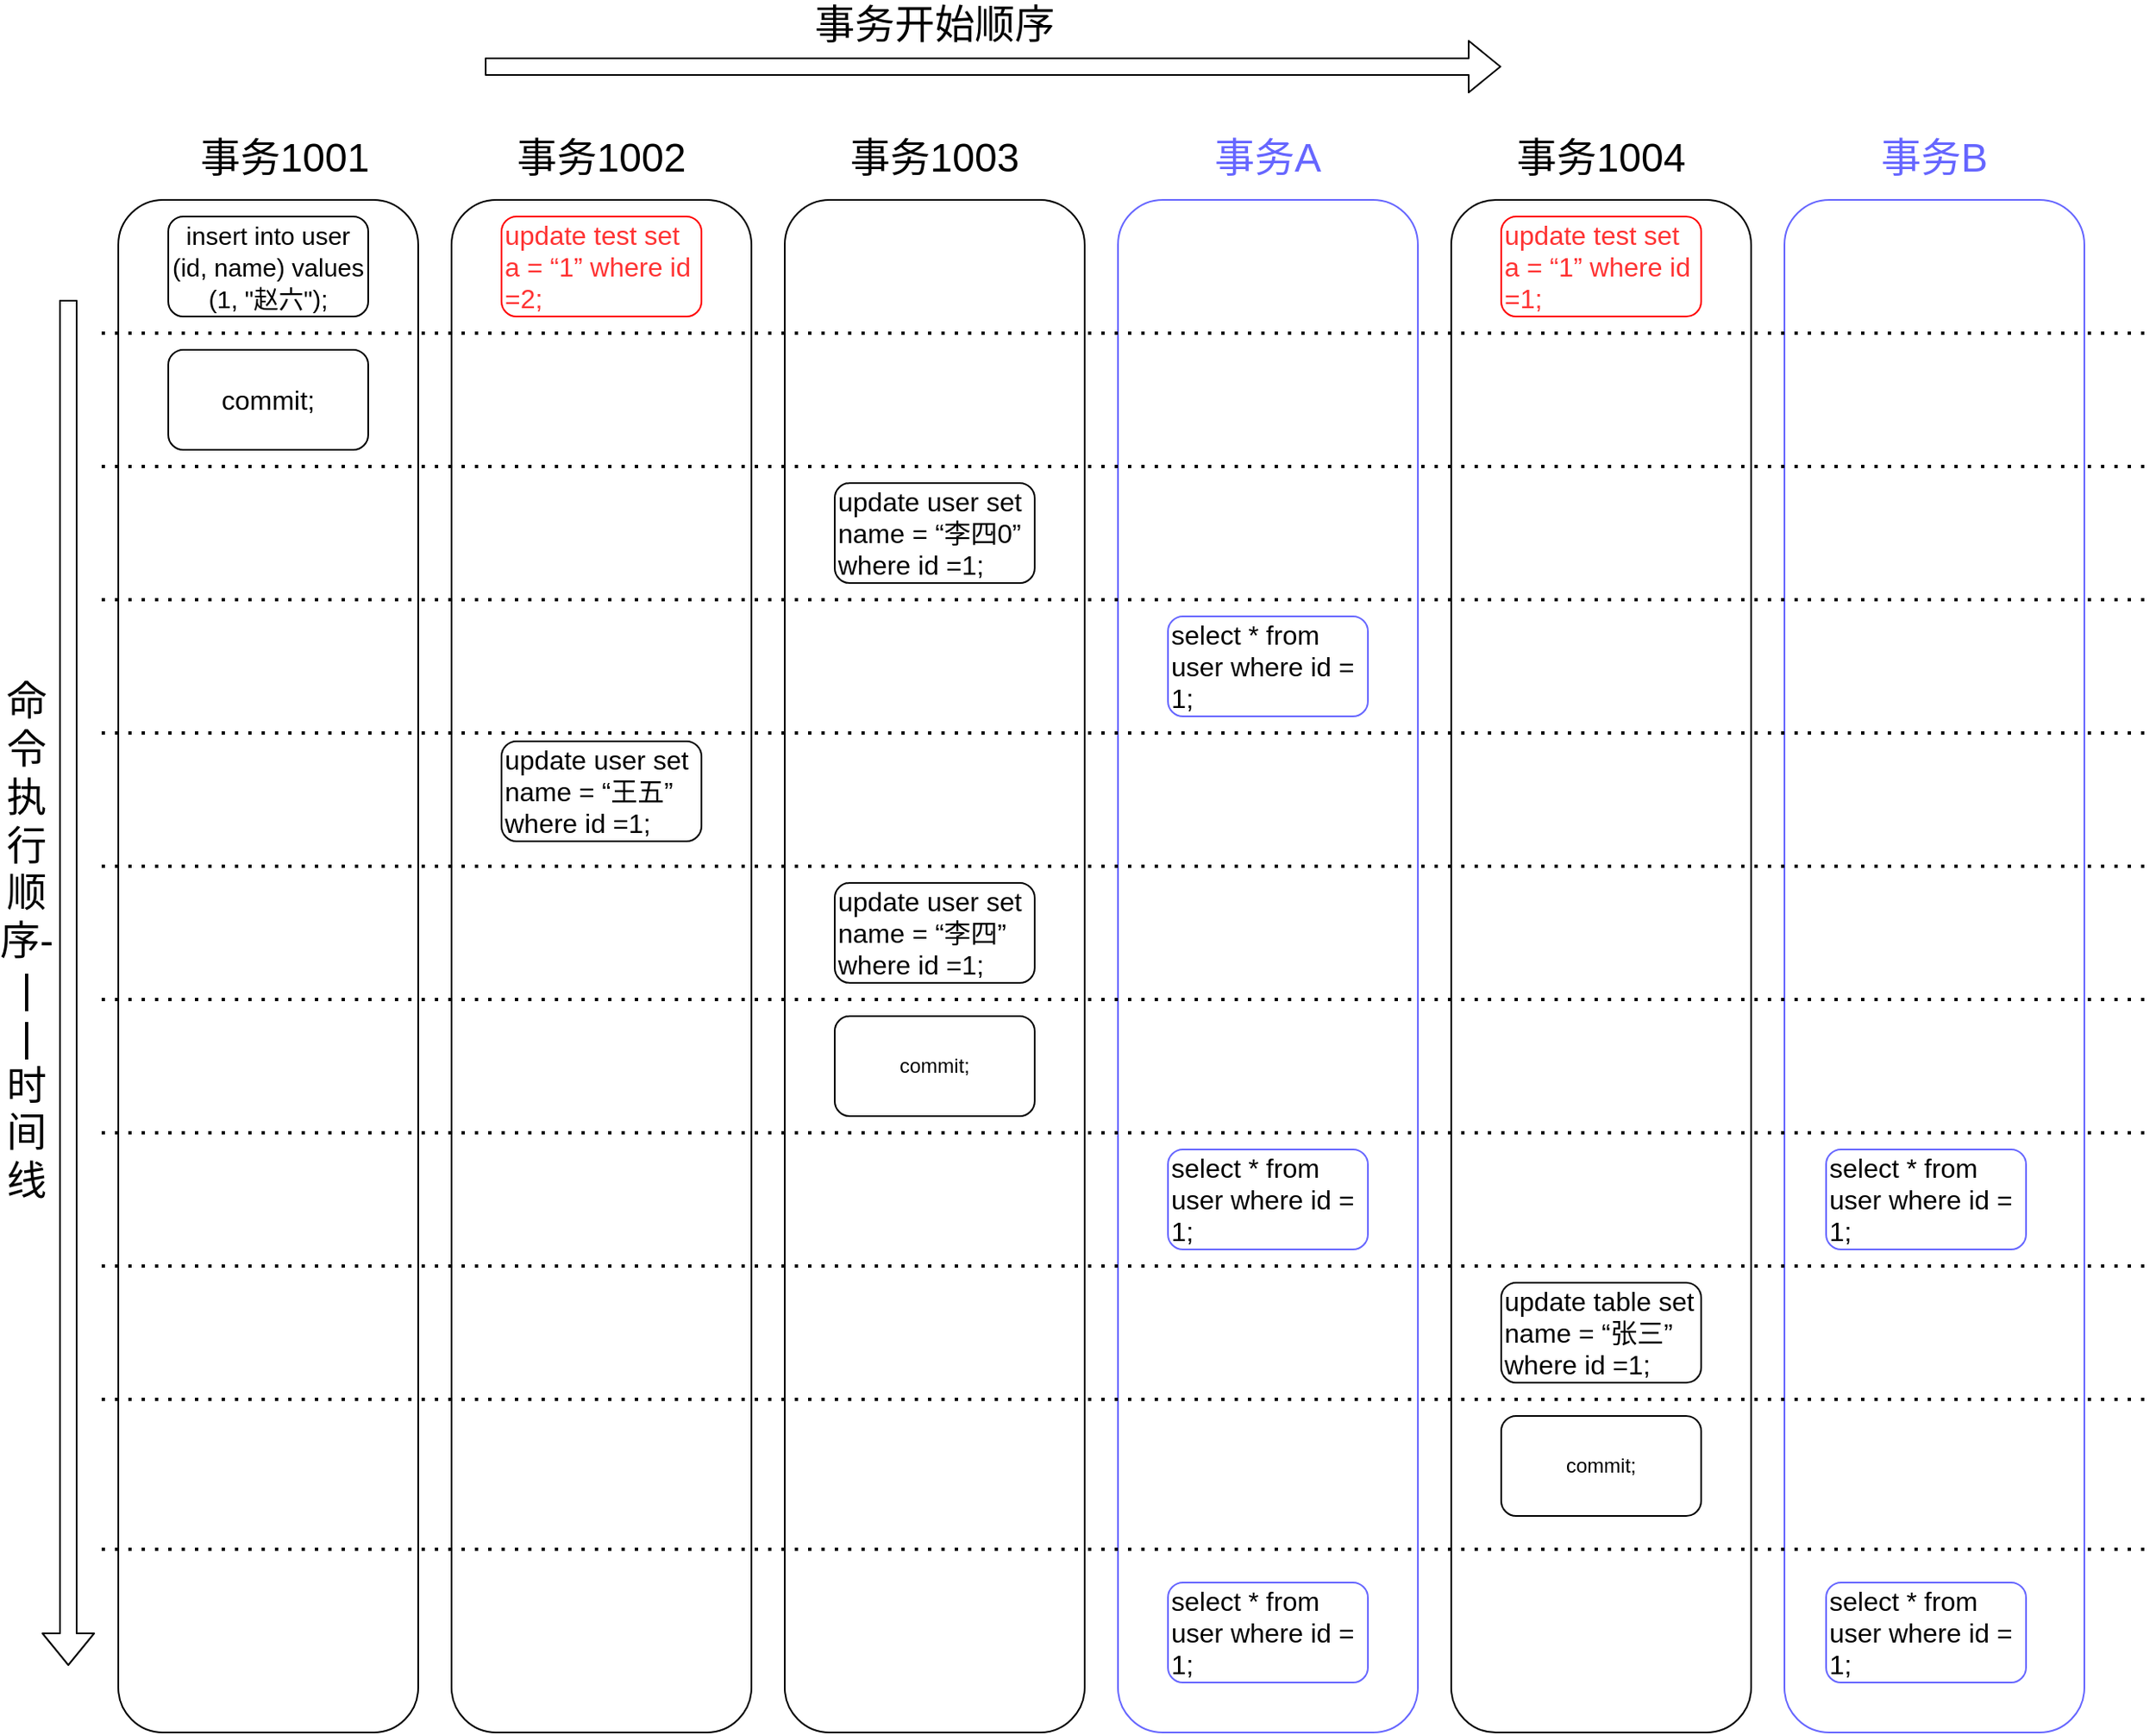 <mxfile>
    <diagram id="tmV2XUQ6p0qesgGjX6jx" name="第 1 页">
        <mxGraphModel dx="1087" dy="769" grid="1" gridSize="10" guides="1" tooltips="1" connect="1" arrows="1" fold="1" page="1" pageScale="1" pageWidth="827" pageHeight="1169" math="0" shadow="0">
            <root>
                <mxCell id="0"/>
                <mxCell id="1" parent="0"/>
                <mxCell id="2" value="" style="rounded=1;whiteSpace=wrap;html=1;" vertex="1" parent="1">
                    <mxGeometry x="110" y="190" width="180" height="920" as="geometry"/>
                </mxCell>
                <mxCell id="3" value="&lt;font style=&quot;font-size: 15px;&quot;&gt;insert into user (id, name) values (1, &quot;赵六&quot;);&lt;/font&gt;" style="rounded=1;whiteSpace=wrap;html=1;fontSize=16;" vertex="1" parent="1">
                    <mxGeometry x="140" y="200" width="120" height="60" as="geometry"/>
                </mxCell>
                <mxCell id="4" value="&lt;font style=&quot;font-size: 24px;&quot;&gt;事务1001&lt;/font&gt;" style="text;html=1;strokeColor=none;fillColor=none;align=center;verticalAlign=middle;whiteSpace=wrap;rounded=0;" vertex="1" parent="1">
                    <mxGeometry x="155" y="150" width="110" height="30" as="geometry"/>
                </mxCell>
                <mxCell id="5" value="" style="rounded=1;whiteSpace=wrap;html=1;" vertex="1" parent="1">
                    <mxGeometry x="310" y="190" width="180" height="920" as="geometry"/>
                </mxCell>
                <mxCell id="6" value="&lt;span style=&quot;text-align: center;&quot;&gt;&lt;font style=&quot;font-size: 16px;&quot;&gt;update user set name = “王五” where id =1;&lt;/font&gt;&lt;/span&gt;" style="rounded=1;whiteSpace=wrap;html=1;align=left;" vertex="1" parent="1">
                    <mxGeometry x="340" y="515" width="120" height="60" as="geometry"/>
                </mxCell>
                <mxCell id="7" value="&lt;font style=&quot;font-size: 24px;&quot;&gt;事务1002&lt;/font&gt;" style="text;html=1;strokeColor=none;fillColor=none;align=center;verticalAlign=middle;whiteSpace=wrap;rounded=0;" vertex="1" parent="1">
                    <mxGeometry x="345" y="150" width="110" height="30" as="geometry"/>
                </mxCell>
                <mxCell id="11" value="" style="shape=flexArrow;endArrow=classic;html=1;fontSize=24;" edge="1" parent="1">
                    <mxGeometry width="50" height="50" relative="1" as="geometry">
                        <mxPoint x="80" y="250" as="sourcePoint"/>
                        <mxPoint x="80" y="1070" as="targetPoint"/>
                    </mxGeometry>
                </mxCell>
                <mxCell id="12" value="命令执行顺序-|&lt;br&gt;|&lt;br&gt;时间线" style="text;html=1;strokeColor=none;fillColor=none;align=center;verticalAlign=middle;whiteSpace=wrap;rounded=0;fontSize=24;" vertex="1" parent="1">
                    <mxGeometry x="40" y="460" width="30" height="350" as="geometry"/>
                </mxCell>
                <mxCell id="17" value="" style="rounded=1;whiteSpace=wrap;html=1;" vertex="1" parent="1">
                    <mxGeometry x="510" y="190" width="180" height="920" as="geometry"/>
                </mxCell>
                <mxCell id="19" value="&lt;font style=&quot;font-size: 24px;&quot;&gt;事务1003&lt;/font&gt;" style="text;html=1;strokeColor=none;fillColor=none;align=center;verticalAlign=middle;whiteSpace=wrap;rounded=0;" vertex="1" parent="1">
                    <mxGeometry x="545" y="150" width="110" height="30" as="geometry"/>
                </mxCell>
                <mxCell id="22" value="" style="rounded=1;whiteSpace=wrap;html=1;strokeColor=#6666FF;" vertex="1" parent="1">
                    <mxGeometry x="710" y="190" width="180" height="920" as="geometry"/>
                </mxCell>
                <mxCell id="24" value="&lt;font style=&quot;font-size: 24px;&quot;&gt;事务A&lt;/font&gt;" style="text;html=1;strokeColor=none;fillColor=none;align=center;verticalAlign=middle;whiteSpace=wrap;rounded=0;fontColor=#6666FF;" vertex="1" parent="1">
                    <mxGeometry x="745" y="150" width="110" height="30" as="geometry"/>
                </mxCell>
                <mxCell id="27" value="" style="rounded=1;whiteSpace=wrap;html=1;" vertex="1" parent="1">
                    <mxGeometry x="910" y="190" width="180" height="920" as="geometry"/>
                </mxCell>
                <mxCell id="29" value="&lt;font style=&quot;font-size: 24px;&quot;&gt;事务1004&lt;/font&gt;" style="text;html=1;strokeColor=none;fillColor=none;align=center;verticalAlign=middle;whiteSpace=wrap;rounded=0;" vertex="1" parent="1">
                    <mxGeometry x="945" y="150" width="110" height="30" as="geometry"/>
                </mxCell>
                <mxCell id="32" value="commit;" style="rounded=1;whiteSpace=wrap;html=1;fontSize=16;" vertex="1" parent="1">
                    <mxGeometry x="140" y="280" width="120" height="60" as="geometry"/>
                </mxCell>
                <mxCell id="33" value="&lt;span style=&quot;text-align: center; font-size: 16px;&quot;&gt;update user set name = “李四0” where id =1;&lt;/span&gt;" style="rounded=1;whiteSpace=wrap;html=1;align=left;fontSize=16;" vertex="1" parent="1">
                    <mxGeometry x="540" y="360" width="120" height="60" as="geometry"/>
                </mxCell>
                <mxCell id="35" value="&lt;span style=&quot;text-align: center; font-size: 16px;&quot;&gt;update table set name = “张三” where id =1;&lt;/span&gt;" style="rounded=1;whiteSpace=wrap;html=1;align=left;fontSize=16;" vertex="1" parent="1">
                    <mxGeometry x="940" y="840" width="120" height="60" as="geometry"/>
                </mxCell>
                <mxCell id="36" value="&lt;font style=&quot;font-size: 16px;&quot;&gt;select * from user where id = 1;&lt;/font&gt;" style="rounded=1;whiteSpace=wrap;html=1;align=left;strokeColor=#6666FF;" vertex="1" parent="1">
                    <mxGeometry x="740" y="440" width="120" height="60" as="geometry"/>
                </mxCell>
                <mxCell id="40" value="commit;" style="rounded=1;whiteSpace=wrap;html=1;" vertex="1" parent="1">
                    <mxGeometry x="540" y="680" width="120" height="60" as="geometry"/>
                </mxCell>
                <mxCell id="41" value="&lt;font style=&quot;font-size: 16px;&quot;&gt;select * from user where id = 1;&lt;/font&gt;" style="rounded=1;whiteSpace=wrap;html=1;align=left;strokeColor=#6666FF;" vertex="1" parent="1">
                    <mxGeometry x="740" y="760" width="120" height="60" as="geometry"/>
                </mxCell>
                <mxCell id="44" value="" style="rounded=1;whiteSpace=wrap;html=1;strokeColor=#6666FF;" vertex="1" parent="1">
                    <mxGeometry x="1110" y="190" width="180" height="920" as="geometry"/>
                </mxCell>
                <mxCell id="45" value="&lt;font style=&quot;font-size: 24px;&quot;&gt;事务B&lt;/font&gt;" style="text;html=1;strokeColor=none;fillColor=none;align=center;verticalAlign=middle;whiteSpace=wrap;rounded=0;fontColor=#6666FF;" vertex="1" parent="1">
                    <mxGeometry x="1145" y="150" width="110" height="30" as="geometry"/>
                </mxCell>
                <mxCell id="47" value="&lt;font style=&quot;font-size: 16px;&quot;&gt;select * from user where id = 1;&lt;/font&gt;" style="rounded=1;whiteSpace=wrap;html=1;align=left;strokeColor=#6666FF;" vertex="1" parent="1">
                    <mxGeometry x="1135" y="760" width="120" height="60" as="geometry"/>
                </mxCell>
                <mxCell id="9" value="" style="endArrow=none;dashed=1;html=1;dashPattern=1 3;strokeWidth=2;fontSize=24;" edge="1" parent="1">
                    <mxGeometry width="50" height="50" relative="1" as="geometry">
                        <mxPoint x="100" y="270" as="sourcePoint"/>
                        <mxPoint x="1330" y="270" as="targetPoint"/>
                    </mxGeometry>
                </mxCell>
                <mxCell id="10" value="" style="endArrow=none;dashed=1;html=1;dashPattern=1 3;strokeWidth=2;fontSize=24;" edge="1" parent="1">
                    <mxGeometry width="50" height="50" relative="1" as="geometry">
                        <mxPoint x="100" y="350" as="sourcePoint"/>
                        <mxPoint x="1330" y="350" as="targetPoint"/>
                        <Array as="points">
                            <mxPoint x="350" y="350"/>
                        </Array>
                    </mxGeometry>
                </mxCell>
                <mxCell id="13" value="" style="endArrow=none;dashed=1;html=1;dashPattern=1 3;strokeWidth=2;fontSize=24;" edge="1" parent="1">
                    <mxGeometry width="50" height="50" relative="1" as="geometry">
                        <mxPoint x="100" y="430" as="sourcePoint"/>
                        <mxPoint x="1330" y="430" as="targetPoint"/>
                        <Array as="points">
                            <mxPoint x="350" y="430"/>
                        </Array>
                    </mxGeometry>
                </mxCell>
                <mxCell id="15" value="" style="endArrow=none;dashed=1;html=1;dashPattern=1 3;strokeWidth=2;fontSize=24;" edge="1" parent="1">
                    <mxGeometry width="50" height="50" relative="1" as="geometry">
                        <mxPoint x="100" y="510" as="sourcePoint"/>
                        <mxPoint x="1330" y="510" as="targetPoint"/>
                        <Array as="points">
                            <mxPoint x="350" y="510"/>
                        </Array>
                    </mxGeometry>
                </mxCell>
                <mxCell id="34" value="" style="endArrow=none;dashed=1;html=1;dashPattern=1 3;strokeWidth=2;fontSize=24;" edge="1" parent="1">
                    <mxGeometry width="50" height="50" relative="1" as="geometry">
                        <mxPoint x="100" y="590" as="sourcePoint"/>
                        <mxPoint x="1330" y="590" as="targetPoint"/>
                        <Array as="points">
                            <mxPoint x="360" y="590"/>
                        </Array>
                    </mxGeometry>
                </mxCell>
                <mxCell id="39" value="" style="endArrow=none;dashed=1;html=1;dashPattern=1 3;strokeWidth=2;fontSize=24;" edge="1" parent="1">
                    <mxGeometry width="50" height="50" relative="1" as="geometry">
                        <mxPoint x="100" y="670" as="sourcePoint"/>
                        <mxPoint x="1330" y="670" as="targetPoint"/>
                        <Array as="points">
                            <mxPoint x="360" y="670"/>
                        </Array>
                    </mxGeometry>
                </mxCell>
                <mxCell id="43" value="" style="endArrow=none;dashed=1;html=1;dashPattern=1 3;strokeWidth=2;fontSize=24;" edge="1" parent="1">
                    <mxGeometry width="50" height="50" relative="1" as="geometry">
                        <mxPoint x="100" y="750" as="sourcePoint"/>
                        <mxPoint x="1330" y="750" as="targetPoint"/>
                        <Array as="points">
                            <mxPoint x="370" y="750"/>
                        </Array>
                    </mxGeometry>
                </mxCell>
                <mxCell id="48" value="&lt;span style=&quot;text-align: center; font-size: 16px;&quot;&gt;&lt;font color=&quot;#ff3333&quot;&gt;update test set a = “1” where id =1;&lt;/font&gt;&lt;/span&gt;" style="rounded=1;whiteSpace=wrap;html=1;align=left;fontSize=16;strokeColor=#FF0000;" vertex="1" parent="1">
                    <mxGeometry x="940" y="200" width="120" height="60" as="geometry"/>
                </mxCell>
                <mxCell id="50" value="&lt;span style=&quot;text-align: center; font-size: 16px;&quot;&gt;update user set name = “李四” where id =1;&lt;/span&gt;" style="rounded=1;whiteSpace=wrap;html=1;align=left;fontSize=16;" vertex="1" parent="1">
                    <mxGeometry x="540" y="600" width="120" height="60" as="geometry"/>
                </mxCell>
                <mxCell id="51" value="" style="endArrow=none;dashed=1;html=1;dashPattern=1 3;strokeWidth=2;fontSize=24;" edge="1" parent="1">
                    <mxGeometry width="50" height="50" relative="1" as="geometry">
                        <mxPoint x="100" y="830" as="sourcePoint"/>
                        <mxPoint x="1330" y="830" as="targetPoint"/>
                        <Array as="points">
                            <mxPoint x="370" y="830"/>
                        </Array>
                    </mxGeometry>
                </mxCell>
                <mxCell id="52" value="" style="endArrow=none;dashed=1;html=1;dashPattern=1 3;strokeWidth=2;fontSize=24;" edge="1" parent="1">
                    <mxGeometry width="50" height="50" relative="1" as="geometry">
                        <mxPoint x="100" y="910" as="sourcePoint"/>
                        <mxPoint x="1330" y="910.0" as="targetPoint"/>
                        <Array as="points">
                            <mxPoint x="360" y="910"/>
                        </Array>
                    </mxGeometry>
                </mxCell>
                <mxCell id="57" value="commit;" style="rounded=1;whiteSpace=wrap;html=1;" vertex="1" parent="1">
                    <mxGeometry x="940" y="920" width="120" height="60" as="geometry"/>
                </mxCell>
                <mxCell id="58" value="" style="endArrow=none;dashed=1;html=1;dashPattern=1 3;strokeWidth=2;fontSize=24;" edge="1" parent="1">
                    <mxGeometry width="50" height="50" relative="1" as="geometry">
                        <mxPoint x="100" y="1000" as="sourcePoint"/>
                        <mxPoint x="1330" y="1000" as="targetPoint"/>
                        <Array as="points">
                            <mxPoint x="370" y="1000"/>
                        </Array>
                    </mxGeometry>
                </mxCell>
                <mxCell id="59" value="&lt;font style=&quot;font-size: 16px;&quot;&gt;select * from user where id = 1;&lt;/font&gt;" style="rounded=1;whiteSpace=wrap;html=1;align=left;strokeColor=#6666FF;" vertex="1" parent="1">
                    <mxGeometry x="1135" y="1020" width="120" height="60" as="geometry"/>
                </mxCell>
                <mxCell id="60" value="&lt;font style=&quot;font-size: 16px;&quot;&gt;select * from user where id = 1;&lt;/font&gt;" style="rounded=1;whiteSpace=wrap;html=1;align=left;strokeColor=#6666FF;" vertex="1" parent="1">
                    <mxGeometry x="740" y="1020" width="120" height="60" as="geometry"/>
                </mxCell>
                <mxCell id="61" value="" style="shape=flexArrow;endArrow=classic;html=1;fontSize=16;fontColor=#FF3333;" edge="1" parent="1">
                    <mxGeometry width="50" height="50" relative="1" as="geometry">
                        <mxPoint x="330" y="110" as="sourcePoint"/>
                        <mxPoint x="940" y="110" as="targetPoint"/>
                    </mxGeometry>
                </mxCell>
                <mxCell id="62" value="事务开始顺序" style="text;html=1;strokeColor=none;fillColor=none;align=center;verticalAlign=middle;whiteSpace=wrap;rounded=0;fontSize=24;" vertex="1" parent="1">
                    <mxGeometry x="430" y="70" width="340" height="30" as="geometry"/>
                </mxCell>
                <mxCell id="64" value="&lt;span style=&quot;text-align: center; font-size: 16px;&quot;&gt;&lt;font color=&quot;#ff3333&quot;&gt;update test set a = “1” where id =2;&lt;/font&gt;&lt;/span&gt;" style="rounded=1;whiteSpace=wrap;html=1;align=left;fontSize=16;strokeColor=#FF0000;" vertex="1" parent="1">
                    <mxGeometry x="340" y="200" width="120" height="60" as="geometry"/>
                </mxCell>
            </root>
        </mxGraphModel>
    </diagram>
</mxfile>